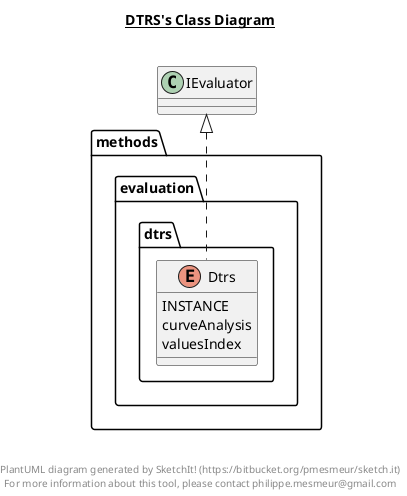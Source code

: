 @startuml

title __DTRS's Class Diagram__\n

  namespace methods.evaluation.dtrs {
    enum Dtrs {
      INSTANCE
      curveAnalysis
      valuesIndex
    }
  }
  

  methods.evaluation.dtrs.Dtrs .up.|> IEvaluator


right footer


PlantUML diagram generated by SketchIt! (https://bitbucket.org/pmesmeur/sketch.it)
For more information about this tool, please contact philippe.mesmeur@gmail.com
endfooter

@enduml
